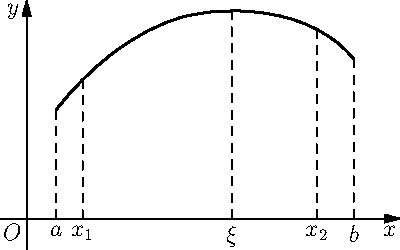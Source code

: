 size(200);
import graph;
path p=(16,59)..controls(24.8904056634,70.6819914334)and(35.3180085666,81.1095943366)..(47,90)
..controls(58.7379447591,98.9329881089)and(71.719288303,106.272218502)..(86,110)
..controls(95.7764580201,112.552008618)and(105.90447389,113.329009094)..(116,113)
..controls(135.502961138,112.364406421)and(155.011182625,107.48822798)..(170,95)
  ..controls(172.90335151,92.5810155897)and(175.58101559,89.9033515096)..(178,87);
draw(p,linewidth(1));
pair A=point(p,0);
pair B=point(p,length(p));
real t=maxtimes(p)[1];
pair C=point(p,t);

draw(A--(A.x,0),dashed);
draw(B--(B.x,0),dashed);
draw(C--(C.x,0),dashed);

pair K=point(p,0.1*length(p));
pair L=point(p,0.75*length(p));

draw(K--(K.x,0),dashed);
draw(L--(L.x,0),dashed);
label("$\xi$",C.x,S);
label("$a$",A.x,S);
label("$b$",B.x,S);
label("$x_{1}$",K.x,S);
label("$x_{2}$",L.x,S);
label("$O$",(0,0),SW);
xlimits(-10,B.x+20);

axes("$x$","$y$",Arrow());

